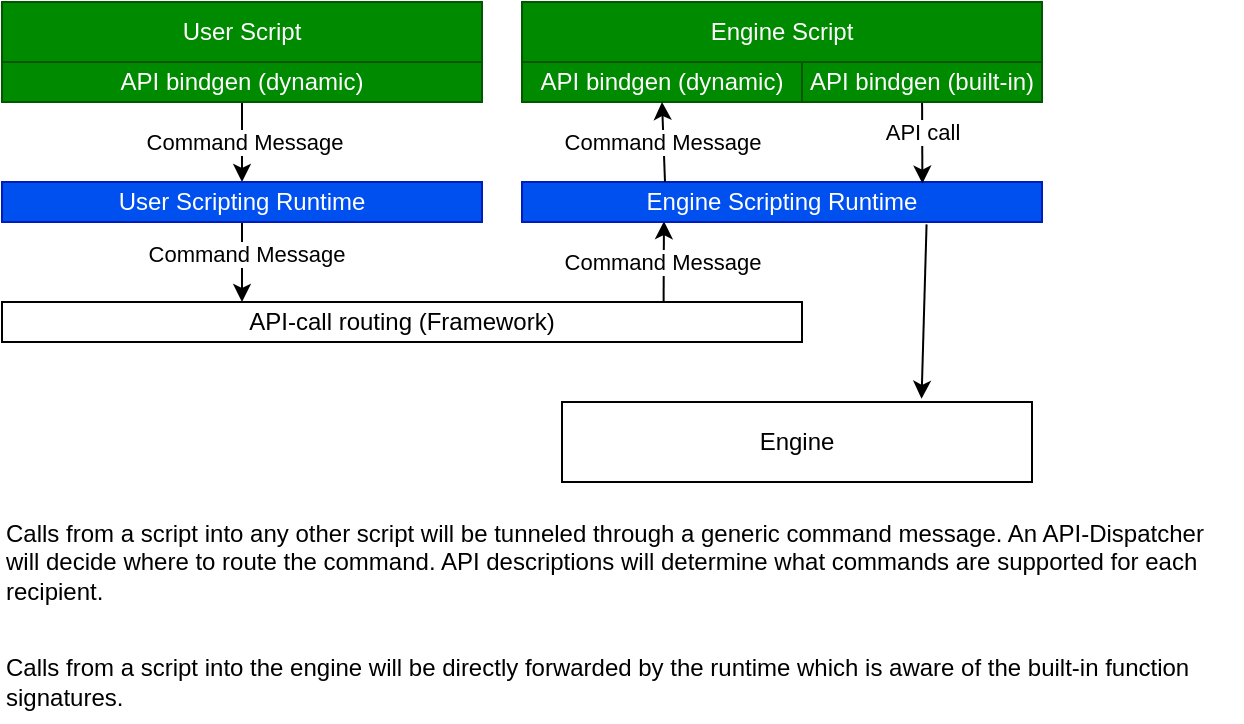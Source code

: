 <mxfile>
    <diagram id="EYOkE5G2C1gFUBRiPpxk" name="Page-1">
        <mxGraphModel dx="778" dy="532" grid="1" gridSize="10" guides="1" tooltips="1" connect="1" arrows="1" fold="1" page="1" pageScale="1" pageWidth="850" pageHeight="1100" math="0" shadow="0">
            <root>
                <mxCell id="0"/>
                <mxCell id="1" parent="0"/>
                <mxCell id="3" style="edgeStyle=none;html=1;exitX=0.5;exitY=1;exitDx=0;exitDy=0;entryX=0.5;entryY=0;entryDx=0;entryDy=0;" parent="1" source="2" target="5" edge="1">
                    <mxGeometry relative="1" as="geometry">
                        <mxPoint x="120" y="130" as="targetPoint"/>
                        <mxPoint x="120" y="90" as="sourcePoint"/>
                    </mxGeometry>
                </mxCell>
                <mxCell id="4" value="Command Message" style="edgeLabel;html=1;align=center;verticalAlign=middle;resizable=0;points=[];" parent="3" vertex="1" connectable="0">
                    <mxGeometry x="0.357" y="1" relative="1" as="geometry">
                        <mxPoint y="-7" as="offset"/>
                    </mxGeometry>
                </mxCell>
                <mxCell id="2" value="API bindgen (dynamic)" style="rounded=0;whiteSpace=wrap;html=1;fillColor=#008a00;fontColor=#ffffff;strokeColor=#005700;" parent="1" vertex="1">
                    <mxGeometry x="40" y="60" width="240" height="20" as="geometry"/>
                </mxCell>
                <mxCell id="16" style="edgeStyle=none;html=1;entryX=0.3;entryY=0;entryDx=0;entryDy=0;entryPerimeter=0;" parent="1" source="5" target="6" edge="1">
                    <mxGeometry relative="1" as="geometry"/>
                </mxCell>
                <mxCell id="17" value="Command Message" style="edgeLabel;html=1;align=center;verticalAlign=middle;resizable=0;points=[];" parent="16" vertex="1" connectable="0">
                    <mxGeometry x="-0.22" y="2" relative="1" as="geometry">
                        <mxPoint as="offset"/>
                    </mxGeometry>
                </mxCell>
                <mxCell id="5" value="User Scripting Runtime" style="rounded=0;whiteSpace=wrap;html=1;fillColor=#0050ef;fontColor=#ffffff;strokeColor=#001DBC;" parent="1" vertex="1">
                    <mxGeometry x="40" y="120" width="240" height="20" as="geometry"/>
                </mxCell>
                <mxCell id="6" value="API-call routing (Framework)" style="rounded=0;whiteSpace=wrap;html=1;" parent="1" vertex="1">
                    <mxGeometry x="40" y="180" width="400" height="20" as="geometry"/>
                </mxCell>
                <mxCell id="7" style="edgeStyle=none;html=1;exitX=0.827;exitY=0;exitDx=0;exitDy=0;entryX=0.273;entryY=0.98;entryDx=0;entryDy=0;exitPerimeter=0;entryPerimeter=0;" parent="1" source="6" target="9" edge="1">
                    <mxGeometry relative="1" as="geometry">
                        <mxPoint x="350" y="160" as="targetPoint"/>
                        <mxPoint x="350" y="200" as="sourcePoint"/>
                    </mxGeometry>
                </mxCell>
                <mxCell id="8" value="Command Message" style="edgeLabel;html=1;align=center;verticalAlign=middle;resizable=0;points=[];" parent="7" vertex="1" connectable="0">
                    <mxGeometry x="0.357" y="1" relative="1" as="geometry">
                        <mxPoint y="7" as="offset"/>
                    </mxGeometry>
                </mxCell>
                <mxCell id="9" value="Engine Scripting Runtime" style="rounded=0;whiteSpace=wrap;html=1;fillColor=#0050ef;fontColor=#ffffff;strokeColor=#001DBC;" parent="1" vertex="1">
                    <mxGeometry x="300" y="120" width="260" height="20" as="geometry"/>
                </mxCell>
                <mxCell id="13" style="edgeStyle=none;html=1;exitX=0.778;exitY=1.06;exitDx=0;exitDy=0;entryX=0.765;entryY=-0.04;entryDx=0;entryDy=0;entryPerimeter=0;exitPerimeter=0;" parent="1" source="9" target="14" edge="1">
                    <mxGeometry relative="1" as="geometry">
                        <mxPoint x="220.0" y="430.0" as="targetPoint"/>
                    </mxGeometry>
                </mxCell>
                <mxCell id="10" value="API bindgen (dynamic)" style="rounded=0;whiteSpace=wrap;html=1;fillColor=#008a00;fontColor=#ffffff;strokeColor=#005700;" parent="1" vertex="1">
                    <mxGeometry x="300" y="60" width="140" height="20" as="geometry"/>
                </mxCell>
                <mxCell id="11" style="edgeStyle=none;html=1;exitX=0.275;exitY=0;exitDx=0;exitDy=0;entryX=0.5;entryY=1;entryDx=0;entryDy=0;exitPerimeter=0;" parent="1" source="9" target="10" edge="1">
                    <mxGeometry relative="1" as="geometry">
                        <mxPoint x="360" y="80" as="targetPoint"/>
                        <mxPoint x="400" y="320" as="sourcePoint"/>
                    </mxGeometry>
                </mxCell>
                <mxCell id="12" value="Command Message" style="edgeLabel;html=1;align=center;verticalAlign=middle;resizable=0;points=[];" parent="11" vertex="1" connectable="0">
                    <mxGeometry x="0.357" y="1" relative="1" as="geometry">
                        <mxPoint y="7" as="offset"/>
                    </mxGeometry>
                </mxCell>
                <mxCell id="14" value="Engine" style="rounded=0;whiteSpace=wrap;html=1;" parent="1" vertex="1">
                    <mxGeometry x="320" y="230" width="235" height="40" as="geometry"/>
                </mxCell>
                <mxCell id="19" value="Calls from a script into any other script will be tunneled through a generic command message. An API-Dispatcher will decide where to route the command. API descriptions will determine what commands are supported for each recipient." style="text;html=1;strokeColor=none;fillColor=none;align=left;verticalAlign=middle;whiteSpace=wrap;rounded=0;" parent="1" vertex="1">
                    <mxGeometry x="40" y="290" width="620" height="40" as="geometry"/>
                </mxCell>
                <mxCell id="20" value="Calls from a script into the engine will be directly forwarded by the runtime which is aware of the built-in function signatures." style="text;html=1;strokeColor=none;fillColor=none;align=left;verticalAlign=middle;whiteSpace=wrap;rounded=0;" parent="1" vertex="1">
                    <mxGeometry x="40" y="350" width="620" height="40" as="geometry"/>
                </mxCell>
                <mxCell id="21" value="User Script" style="rounded=0;whiteSpace=wrap;html=1;fillColor=#008a00;fontColor=#ffffff;strokeColor=#005700;" parent="1" vertex="1">
                    <mxGeometry x="40" y="30" width="240" height="30" as="geometry"/>
                </mxCell>
                <mxCell id="22" value="Engine Script" style="rounded=0;whiteSpace=wrap;html=1;fillColor=#008a00;fontColor=#ffffff;strokeColor=#005700;" parent="1" vertex="1">
                    <mxGeometry x="300" y="30" width="260" height="30" as="geometry"/>
                </mxCell>
                <mxCell id="24" style="edgeStyle=none;html=1;entryX=0.77;entryY=0.04;entryDx=0;entryDy=0;entryPerimeter=0;" parent="1" source="23" target="9" edge="1">
                    <mxGeometry relative="1" as="geometry"/>
                </mxCell>
                <mxCell id="25" value="API call" style="edgeLabel;html=1;align=center;verticalAlign=middle;resizable=0;points=[];" parent="24" vertex="1" connectable="0">
                    <mxGeometry x="-0.294" relative="1" as="geometry">
                        <mxPoint as="offset"/>
                    </mxGeometry>
                </mxCell>
                <mxCell id="23" value="API bindgen (built-in)" style="rounded=0;whiteSpace=wrap;html=1;fillColor=#008a00;fontColor=#ffffff;strokeColor=#005700;" parent="1" vertex="1">
                    <mxGeometry x="440" y="60" width="120" height="20" as="geometry"/>
                </mxCell>
            </root>
        </mxGraphModel>
    </diagram>
</mxfile>